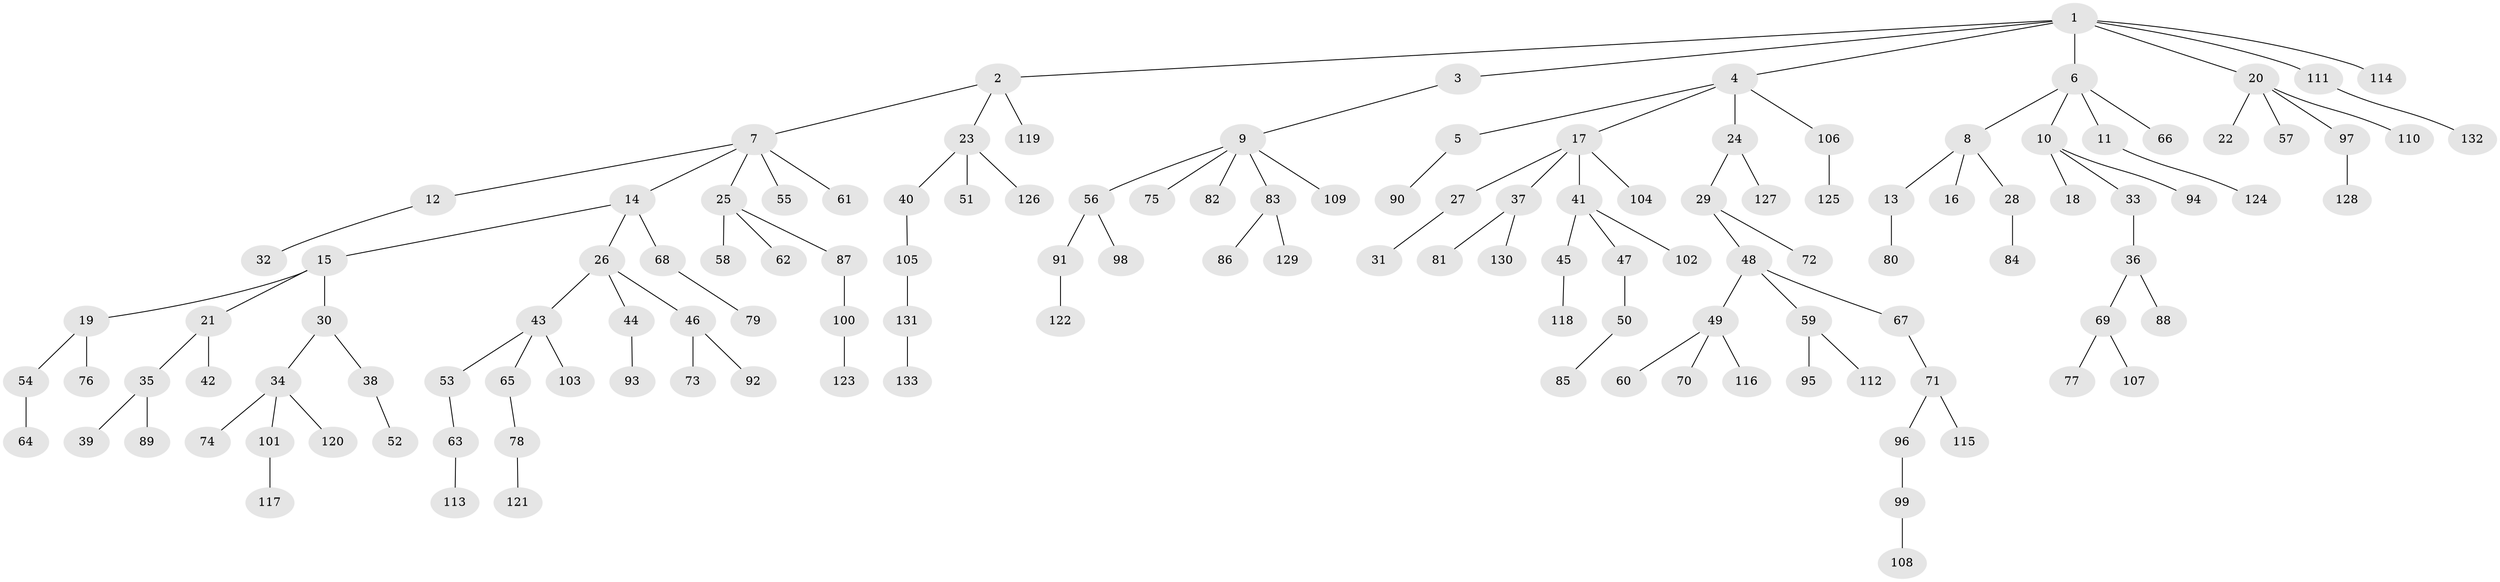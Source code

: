 // coarse degree distribution, {4: 0.07526881720430108, 2: 0.25806451612903225, 1: 0.6021505376344086, 5: 0.03225806451612903, 8: 0.010752688172043012, 9: 0.010752688172043012, 20: 0.010752688172043012}
// Generated by graph-tools (version 1.1) at 2025/56/03/04/25 21:56:25]
// undirected, 133 vertices, 132 edges
graph export_dot {
graph [start="1"]
  node [color=gray90,style=filled];
  1;
  2;
  3;
  4;
  5;
  6;
  7;
  8;
  9;
  10;
  11;
  12;
  13;
  14;
  15;
  16;
  17;
  18;
  19;
  20;
  21;
  22;
  23;
  24;
  25;
  26;
  27;
  28;
  29;
  30;
  31;
  32;
  33;
  34;
  35;
  36;
  37;
  38;
  39;
  40;
  41;
  42;
  43;
  44;
  45;
  46;
  47;
  48;
  49;
  50;
  51;
  52;
  53;
  54;
  55;
  56;
  57;
  58;
  59;
  60;
  61;
  62;
  63;
  64;
  65;
  66;
  67;
  68;
  69;
  70;
  71;
  72;
  73;
  74;
  75;
  76;
  77;
  78;
  79;
  80;
  81;
  82;
  83;
  84;
  85;
  86;
  87;
  88;
  89;
  90;
  91;
  92;
  93;
  94;
  95;
  96;
  97;
  98;
  99;
  100;
  101;
  102;
  103;
  104;
  105;
  106;
  107;
  108;
  109;
  110;
  111;
  112;
  113;
  114;
  115;
  116;
  117;
  118;
  119;
  120;
  121;
  122;
  123;
  124;
  125;
  126;
  127;
  128;
  129;
  130;
  131;
  132;
  133;
  1 -- 2;
  1 -- 3;
  1 -- 4;
  1 -- 6;
  1 -- 20;
  1 -- 111;
  1 -- 114;
  2 -- 7;
  2 -- 23;
  2 -- 119;
  3 -- 9;
  4 -- 5;
  4 -- 17;
  4 -- 24;
  4 -- 106;
  5 -- 90;
  6 -- 8;
  6 -- 10;
  6 -- 11;
  6 -- 66;
  7 -- 12;
  7 -- 14;
  7 -- 25;
  7 -- 55;
  7 -- 61;
  8 -- 13;
  8 -- 16;
  8 -- 28;
  9 -- 56;
  9 -- 75;
  9 -- 82;
  9 -- 83;
  9 -- 109;
  10 -- 18;
  10 -- 33;
  10 -- 94;
  11 -- 124;
  12 -- 32;
  13 -- 80;
  14 -- 15;
  14 -- 26;
  14 -- 68;
  15 -- 19;
  15 -- 21;
  15 -- 30;
  17 -- 27;
  17 -- 37;
  17 -- 41;
  17 -- 104;
  19 -- 54;
  19 -- 76;
  20 -- 22;
  20 -- 57;
  20 -- 97;
  20 -- 110;
  21 -- 35;
  21 -- 42;
  23 -- 40;
  23 -- 51;
  23 -- 126;
  24 -- 29;
  24 -- 127;
  25 -- 58;
  25 -- 62;
  25 -- 87;
  26 -- 43;
  26 -- 44;
  26 -- 46;
  27 -- 31;
  28 -- 84;
  29 -- 48;
  29 -- 72;
  30 -- 34;
  30 -- 38;
  33 -- 36;
  34 -- 74;
  34 -- 101;
  34 -- 120;
  35 -- 39;
  35 -- 89;
  36 -- 69;
  36 -- 88;
  37 -- 81;
  37 -- 130;
  38 -- 52;
  40 -- 105;
  41 -- 45;
  41 -- 47;
  41 -- 102;
  43 -- 53;
  43 -- 65;
  43 -- 103;
  44 -- 93;
  45 -- 118;
  46 -- 73;
  46 -- 92;
  47 -- 50;
  48 -- 49;
  48 -- 59;
  48 -- 67;
  49 -- 60;
  49 -- 70;
  49 -- 116;
  50 -- 85;
  53 -- 63;
  54 -- 64;
  56 -- 91;
  56 -- 98;
  59 -- 95;
  59 -- 112;
  63 -- 113;
  65 -- 78;
  67 -- 71;
  68 -- 79;
  69 -- 77;
  69 -- 107;
  71 -- 96;
  71 -- 115;
  78 -- 121;
  83 -- 86;
  83 -- 129;
  87 -- 100;
  91 -- 122;
  96 -- 99;
  97 -- 128;
  99 -- 108;
  100 -- 123;
  101 -- 117;
  105 -- 131;
  106 -- 125;
  111 -- 132;
  131 -- 133;
}
